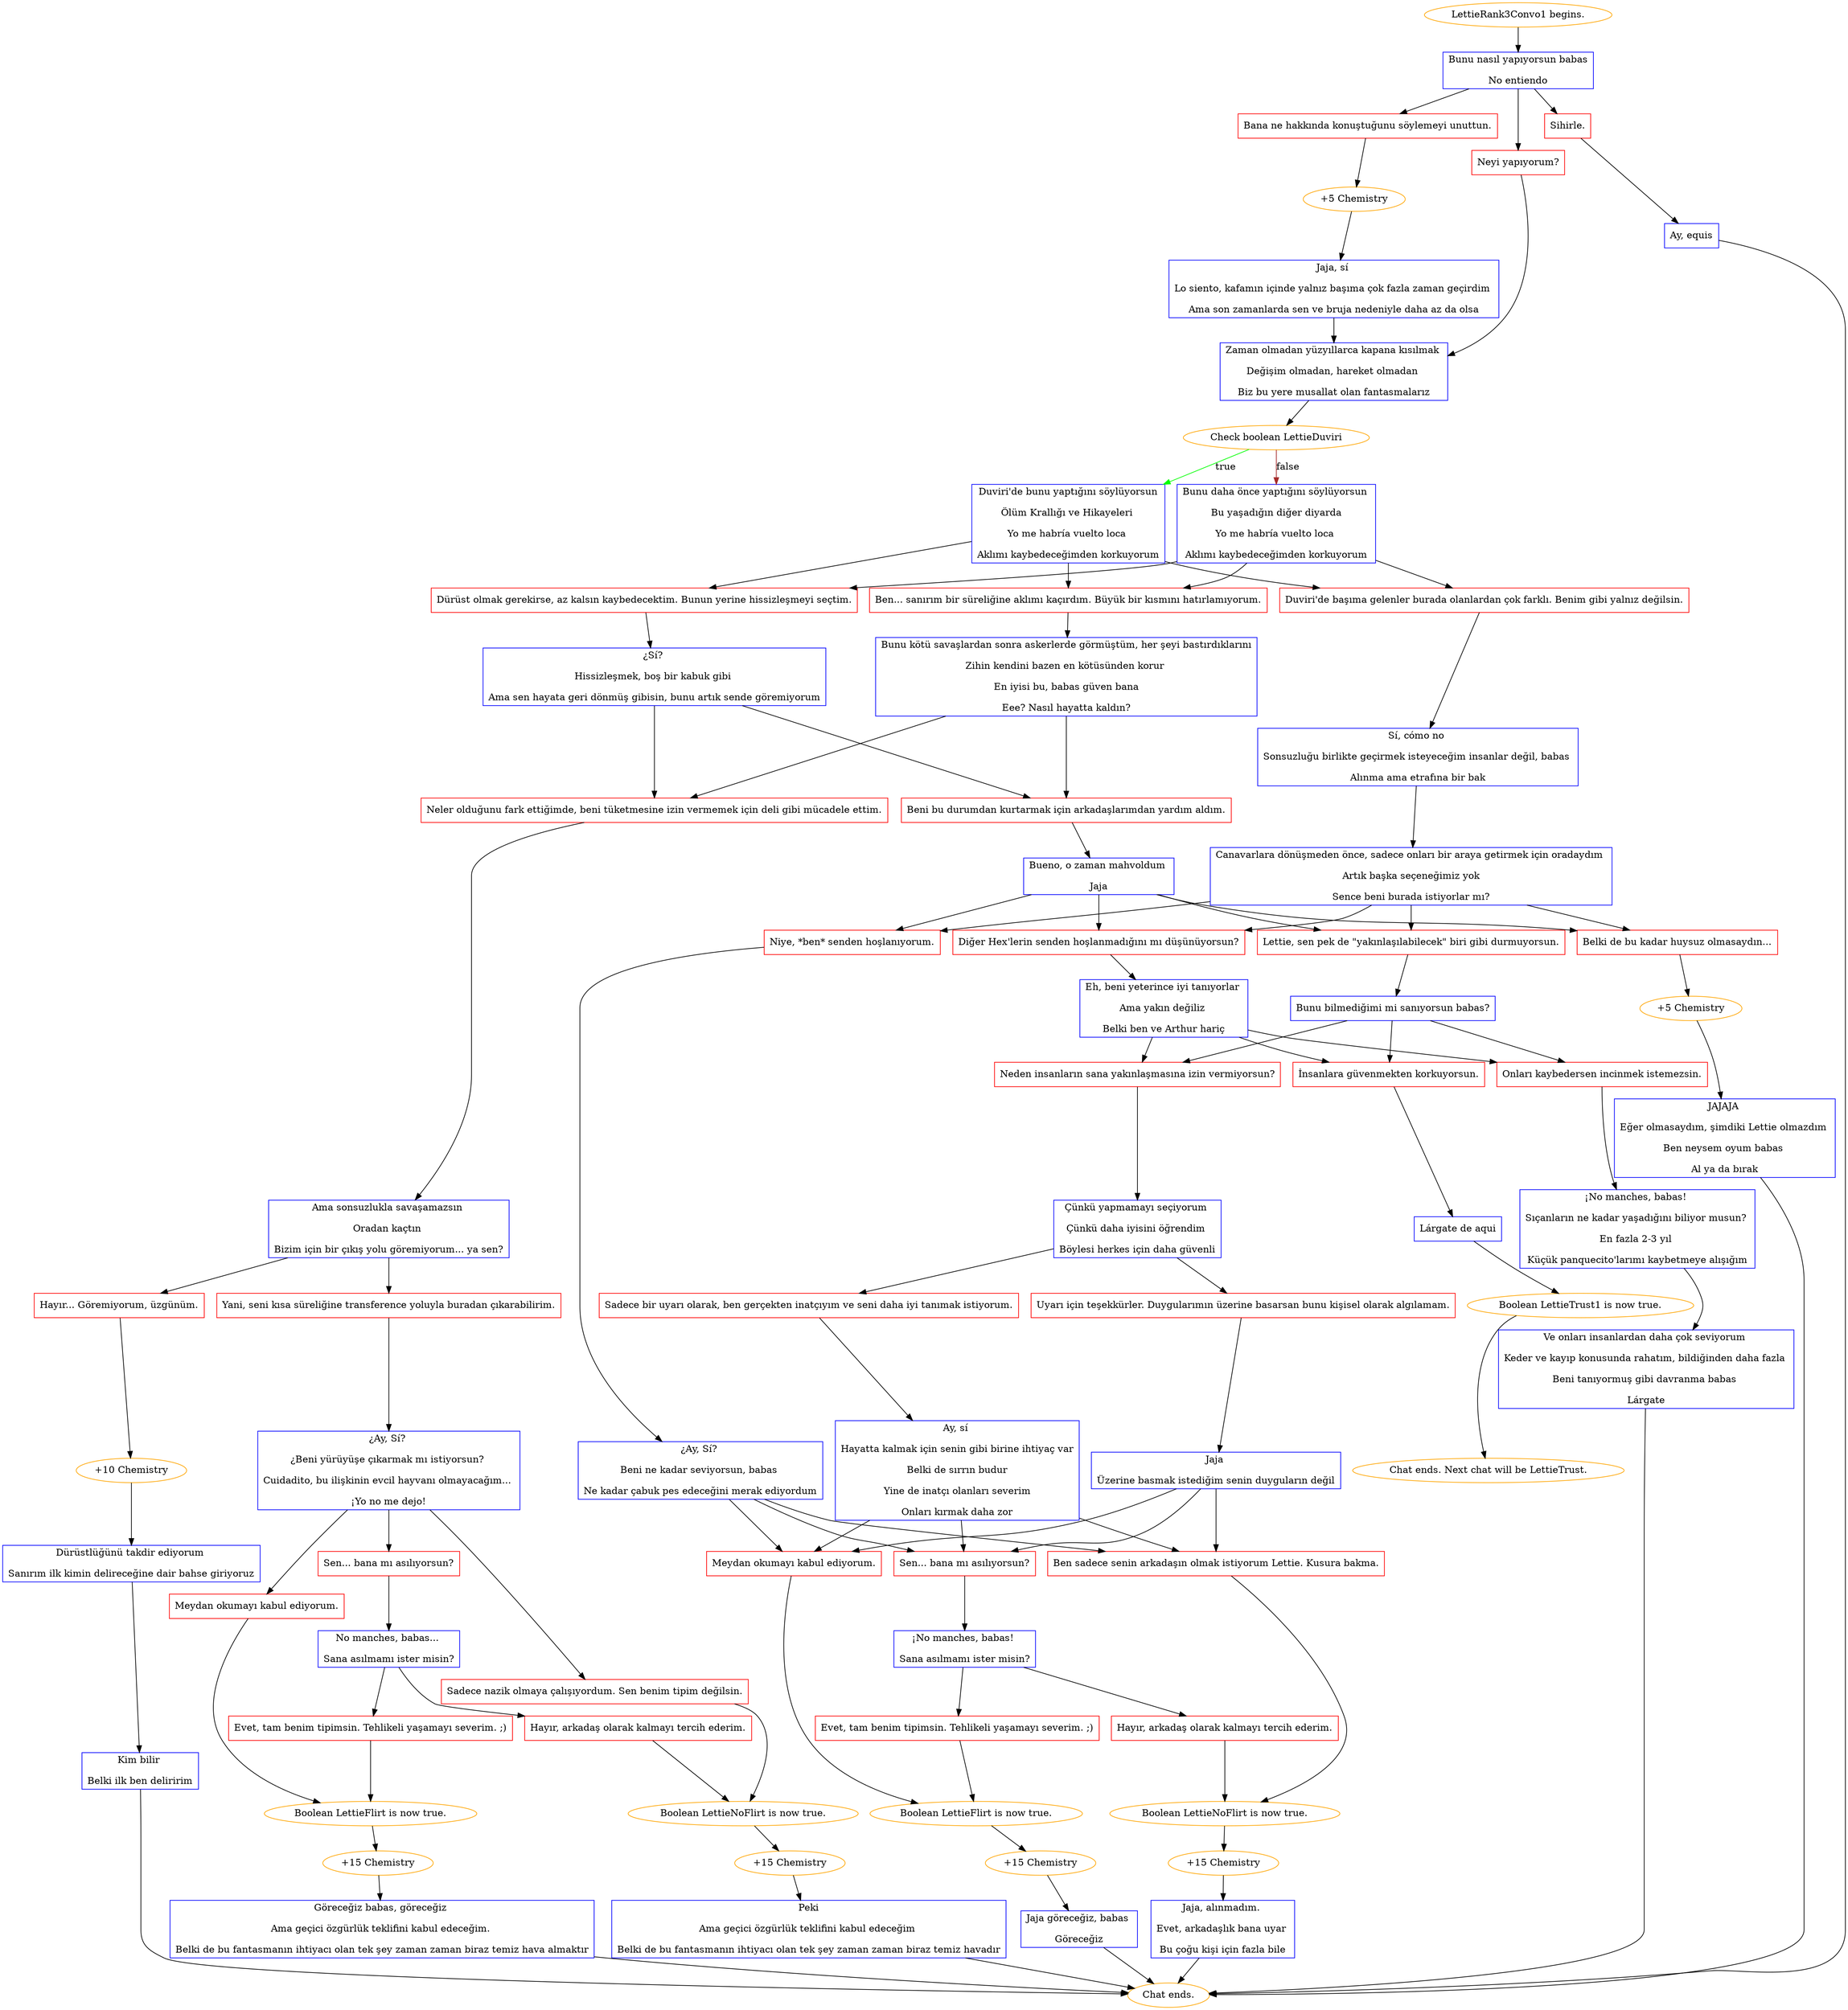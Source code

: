 digraph {
	"LettieRank3Convo1 begins." [color=orange];
		"LettieRank3Convo1 begins." -> j3471684863;
	j3471684863 [label="Bunu nasıl yapıyorsun babas
No entiendo",shape=box,color=blue];
		j3471684863 -> j1952152000;
		j3471684863 -> j1830104187;
		j3471684863 -> j3461126525;
	j1952152000 [label="Bana ne hakkında konuştuğunu söylemeyi unuttun.",shape=box,color=red];
		j1952152000 -> j3524308438;
	j1830104187 [label="Neyi yapıyorum?",shape=box,color=red];
		j1830104187 -> j368683855;
	j3461126525 [label="Sihirle.",shape=box,color=red];
		j3461126525 -> j1759475013;
	j3524308438 [label="+5 Chemistry",color=orange];
		j3524308438 -> j902880330;
	j368683855 [label="Zaman olmadan yüzyıllarca kapana kısılmak 
Değişim olmadan, hareket olmadan 
Biz bu yere musallat olan fantasmalarız",shape=box,color=blue];
		j368683855 -> j2631015866;
	j1759475013 [label="Ay, equis",shape=box,color=blue];
		j1759475013 -> "Chat ends.";
	j902880330 [label="Jaja, sí 
Lo siento, kafamın içinde yalnız başıma çok fazla zaman geçirdim 
Ama son zamanlarda sen ve bruja nedeniyle daha az da olsa",shape=box,color=blue];
		j902880330 -> j368683855;
	j2631015866 [label="Check boolean LettieDuviri",color=orange];
		j2631015866 -> j2588590754 [label=true,color=green];
		j2631015866 -> j1367801510 [label=false,color=brown];
	"Chat ends." [color=orange];
	j2588590754 [label="Duviri'de bunu yaptığını söylüyorsun
Ölüm Krallığı ve Hikayeleri 
Yo me habría vuelto loca 
Aklımı kaybedeceğimden korkuyorum",shape=box,color=blue];
		j2588590754 -> j4056839288;
		j2588590754 -> j1304321160;
		j2588590754 -> j494635704;
	j1367801510 [label="Bunu daha önce yaptığını söylüyorsun 
Bu yaşadığın diğer diyarda
Yo me habría vuelto loca 
Aklımı kaybedeceğimden korkuyorum",shape=box,color=blue];
		j1367801510 -> j494635704;
		j1367801510 -> j1304321160;
		j1367801510 -> j4056839288;
	j4056839288 [label="Dürüst olmak gerekirse, az kalsın kaybedecektim. Bunun yerine hissizleşmeyi seçtim.",shape=box,color=red];
		j4056839288 -> j2994833256;
	j1304321160 [label="Ben... sanırım bir süreliğine aklımı kaçırdım. Büyük bir kısmını hatırlamıyorum.",shape=box,color=red];
		j1304321160 -> j4116863791;
	j494635704 [label="Duviri'de başıma gelenler burada olanlardan çok farklı. Benim gibi yalnız değilsin.",shape=box,color=red];
		j494635704 -> j824958103;
	j2994833256 [label="¿Sí? 
Hissizleşmek, boş bir kabuk gibi 
Ama sen hayata geri dönmüş gibisin, bunu artık sende göremiyorum",shape=box,color=blue];
		j2994833256 -> j2071744712;
		j2994833256 -> j1212835232;
	j4116863791 [label="Bunu kötü savaşlardan sonra askerlerde görmüştüm, her şeyi bastırdıklarını
Zihin kendini bazen en kötüsünden korur 
En iyisi bu, babas güven bana
Eee? Nasıl hayatta kaldın?",shape=box,color=blue];
		j4116863791 -> j2071744712;
		j4116863791 -> j1212835232;
	j824958103 [label="Sí, cómo no 
Sonsuzluğu birlikte geçirmek isteyeceğim insanlar değil, babas 
Alınma ama etrafına bir bak",shape=box,color=blue];
		j824958103 -> j1470898613;
	j2071744712 [label="Neler olduğunu fark ettiğimde, beni tüketmesine izin vermemek için deli gibi mücadele ettim.",shape=box,color=red];
		j2071744712 -> j4148203313;
	j1212835232 [label="Beni bu durumdan kurtarmak için arkadaşlarımdan yardım aldım.",shape=box,color=red];
		j1212835232 -> j1691910245;
	j1470898613 [label="Canavarlara dönüşmeden önce, sadece onları bir araya getirmek için oradaydım 
Artık başka seçeneğimiz yok
Sence beni burada istiyorlar mı?",shape=box,color=blue];
		j1470898613 -> j533602044;
		j1470898613 -> j3352803953;
		j1470898613 -> j2436713482;
		j1470898613 -> j3368385291;
	j4148203313 [label="Ama sonsuzlukla savaşamazsın 
Oradan kaçtın 
Bizim için bir çıkış yolu göremiyorum... ya sen?",shape=box,color=blue];
		j4148203313 -> j2428269325;
		j4148203313 -> j2625500624;
	j1691910245 [label="Bueno, o zaman mahvoldum 
Jaja",shape=box,color=blue];
		j1691910245 -> j533602044;
		j1691910245 -> j3352803953;
		j1691910245 -> j2436713482;
		j1691910245 -> j3368385291;
	j533602044 [label="Niye, *ben* senden hoşlanıyorum.",shape=box,color=red];
		j533602044 -> j2843346869;
	j3352803953 [label="Diğer Hex'lerin senden hoşlanmadığını mı düşünüyorsun?",shape=box,color=red];
		j3352803953 -> j2663687041;
	j2436713482 [label="Lettie, sen pek de \"yakınlaşılabilecek\" biri gibi durmuyorsun.",shape=box,color=red];
		j2436713482 -> j3817615092;
	j3368385291 [label="Belki de bu kadar huysuz olmasaydın...",shape=box,color=red];
		j3368385291 -> j2451137067;
	j2428269325 [label="Hayır... Göremiyorum, üzgünüm.",shape=box,color=red];
		j2428269325 -> j819541297;
	j2625500624 [label="Yani, seni kısa süreliğine transference yoluyla buradan çıkarabilirim.",shape=box,color=red];
		j2625500624 -> j59735679;
	j2843346869 [label="¿Ay, Sí? 
Beni ne kadar seviyorsun, babas 
Ne kadar çabuk pes edeceğini merak ediyordum",shape=box,color=blue];
		j2843346869 -> j1434619770;
		j2843346869 -> j2311081974;
		j2843346869 -> j3928756737;
	j2663687041 [label="Eh, beni yeterince iyi tanıyorlar 
Ama yakın değiliz 
Belki ben ve Arthur hariç",shape=box,color=blue];
		j2663687041 -> j2393981267;
		j2663687041 -> j3369595685;
		j2663687041 -> j2081849161;
	j3817615092 [label="Bunu bilmediğimi mi sanıyorsun babas?",shape=box,color=blue];
		j3817615092 -> j2393981267;
		j3817615092 -> j3369595685;
		j3817615092 -> j2081849161;
	j2451137067 [label="+5 Chemistry",color=orange];
		j2451137067 -> j2249303773;
	j819541297 [label="+10 Chemistry",color=orange];
		j819541297 -> j1100624328;
	j59735679 [label="¿Ay, Sí? 
¿Beni yürüyüşe çıkarmak mı istiyorsun? 
Cuidadito, bu ilişkinin evcil hayvanı olmayacağım... 
¡Yo no me dejo!",shape=box,color=blue];
		j59735679 -> j2866578227;
		j59735679 -> j227215113;
		j59735679 -> j1291683261;
	j1434619770 [label="Meydan okumayı kabul ediyorum.",shape=box,color=red];
		j1434619770 -> j535025373;
	j2311081974 [label="Sen... bana mı asılıyorsun?",shape=box,color=red];
		j2311081974 -> j2028863033;
	j3928756737 [label="Ben sadece senin arkadaşın olmak istiyorum Lettie. Kusura bakma.",shape=box,color=red];
		j3928756737 -> j3922771091;
	j2393981267 [label="Neden insanların sana yakınlaşmasına izin vermiyorsun?",shape=box,color=red];
		j2393981267 -> j1130028183;
	j3369595685 [label="İnsanlara güvenmekten korkuyorsun.",shape=box,color=red];
		j3369595685 -> j2579135998;
	j2081849161 [label="Onları kaybedersen incinmek istemezsin.",shape=box,color=red];
		j2081849161 -> j743569820;
	j2249303773 [label="JAJAJA 
Eğer olmasaydım, şimdiki Lettie olmazdım 
Ben neysem oyum babas 
Al ya da bırak",shape=box,color=blue];
		j2249303773 -> "Chat ends.";
	j1100624328 [label="Dürüstlüğünü takdir ediyorum 
Sanırım ilk kimin delireceğine dair bahse giriyoruz",shape=box,color=blue];
		j1100624328 -> j3501821104;
	j2866578227 [label="Meydan okumayı kabul ediyorum.",shape=box,color=red];
		j2866578227 -> j4094691110;
	j227215113 [label="Sen... bana mı asılıyorsun?",shape=box,color=red];
		j227215113 -> j1146564972;
	j1291683261 [label="Sadece nazik olmaya çalışıyordum. Sen benim tipim değilsin.",shape=box,color=red];
		j1291683261 -> j4276401457;
	j535025373 [label="Boolean LettieFlirt is now true.",color=orange];
		j535025373 -> j1958783015;
	j2028863033 [label="¡No manches, babas! 
Sana asılmamı ister misin?",shape=box,color=blue];
		j2028863033 -> j3629962746;
		j2028863033 -> j1074826780;
	j3922771091 [label="Boolean LettieNoFlirt is now true.",color=orange];
		j3922771091 -> j4108584287;
	j1130028183 [label="Çünkü yapmamayı seçiyorum 
Çünkü daha iyisini öğrendim 
Böylesi herkes için daha güvenli",shape=box,color=blue];
		j1130028183 -> j1106426128;
		j1130028183 -> j3653908983;
	j2579135998 [label="Lárgate de aqui",shape=box,color=blue];
		j2579135998 -> j971190109;
	j743569820 [label="¡No manches, babas! 
Sıçanların ne kadar yaşadığını biliyor musun? 
En fazla 2-3 yıl 
Küçük panquecito'larımı kaybetmeye alışığım",shape=box,color=blue];
		j743569820 -> j264713421;
	j3501821104 [label="Kim bilir 
Belki ilk ben deliririm",shape=box,color=blue];
		j3501821104 -> "Chat ends.";
	j4094691110 [label="Boolean LettieFlirt is now true.",color=orange];
		j4094691110 -> j1056008785;
	j1146564972 [label="No manches, babas... 
Sana asılmamı ister misin?",shape=box,color=blue];
		j1146564972 -> j2256453201;
		j1146564972 -> j531056122;
	j4276401457 [label="Boolean LettieNoFlirt is now true.",color=orange];
		j4276401457 -> j527403973;
	j1958783015 [label="+15 Chemistry",color=orange];
		j1958783015 -> j2719015684;
	j3629962746 [label="Evet, tam benim tipimsin. Tehlikeli yaşamayı severim. ;)",shape=box,color=red];
		j3629962746 -> j535025373;
	j1074826780 [label="Hayır, arkadaş olarak kalmayı tercih ederim.",shape=box,color=red];
		j1074826780 -> j3922771091;
	j4108584287 [label="+15 Chemistry",color=orange];
		j4108584287 -> j3335996383;
	j1106426128 [label="Sadece bir uyarı olarak, ben gerçekten inatçıyım ve seni daha iyi tanımak istiyorum.",shape=box,color=red];
		j1106426128 -> j1537819459;
	j3653908983 [label="Uyarı için teşekkürler. Duygularımın üzerine basarsan bunu kişisel olarak algılamam.",shape=box,color=red];
		j3653908983 -> j1625305679;
	j971190109 [label="Boolean LettieTrust1 is now true.",color=orange];
		j971190109 -> "Chat ends. Next chat will be LettieTrust.";
	j264713421 [label="Ve onları insanlardan daha çok seviyorum 
Keder ve kayıp konusunda rahatım, bildiğinden daha fazla 
Beni tanıyormuş gibi davranma babas 
Lárgate",shape=box,color=blue];
		j264713421 -> "Chat ends.";
	j1056008785 [label="+15 Chemistry",color=orange];
		j1056008785 -> j3460965774;
	j2256453201 [label="Evet, tam benim tipimsin. Tehlikeli yaşamayı severim. ;)",shape=box,color=red];
		j2256453201 -> j4094691110;
	j531056122 [label="Hayır, arkadaş olarak kalmayı tercih ederim.",shape=box,color=red];
		j531056122 -> j4276401457;
	j527403973 [label="+15 Chemistry",color=orange];
		j527403973 -> j214278383;
	j2719015684 [label="Jaja göreceğiz, babas 
Göreceğiz",shape=box,color=blue];
		j2719015684 -> "Chat ends.";
	j3335996383 [label="Jaja, alınmadım. 
Evet, arkadaşlık bana uyar 
Bu çoğu kişi için fazla bile",shape=box,color=blue];
		j3335996383 -> "Chat ends.";
	j1537819459 [label="Ay, sí 
Hayatta kalmak için senin gibi birine ihtiyaç var
Belki de sırrın budur
Yine de inatçı olanları severim
Onları kırmak daha zor",shape=box,color=blue];
		j1537819459 -> j1434619770;
		j1537819459 -> j2311081974;
		j1537819459 -> j3928756737;
	j1625305679 [label="Jaja 
Üzerine basmak istediğim senin duyguların değil",shape=box,color=blue];
		j1625305679 -> j1434619770;
		j1625305679 -> j2311081974;
		j1625305679 -> j3928756737;
	"Chat ends. Next chat will be LettieTrust." [color=orange];
	j3460965774 [label="Göreceğiz babas, göreceğiz 
Ama geçici özgürlük teklifini kabul edeceğim. 
Belki de bu fantasmanın ihtiyacı olan tek şey zaman zaman biraz temiz hava almaktır",shape=box,color=blue];
		j3460965774 -> "Chat ends.";
	j214278383 [label="Peki
Ama geçici özgürlük teklifini kabul edeceğim 
Belki de bu fantasmanın ihtiyacı olan tek şey zaman zaman biraz temiz havadır",shape=box,color=blue];
		j214278383 -> "Chat ends.";
}